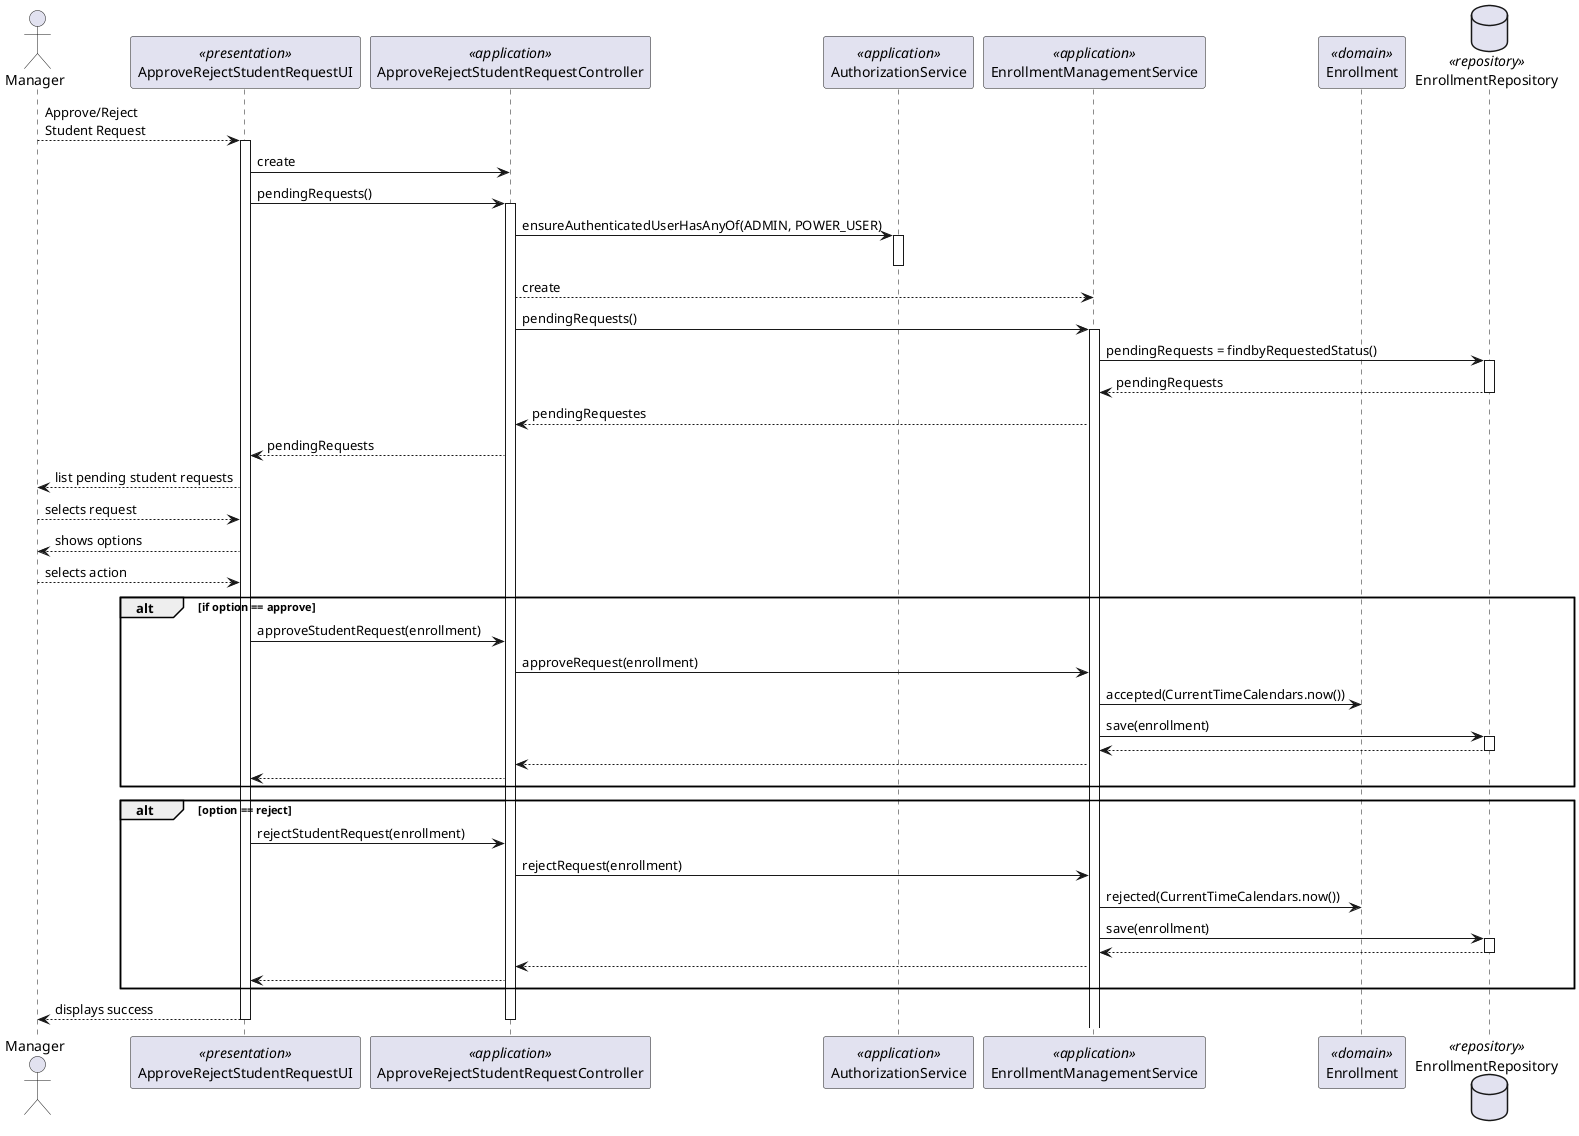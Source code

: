 @startuml
'http://plantuml.com/skinparam.html
skinparam handwritten false
skinparam packageStyle rect
skinparam defaultFontName FG Virgil
skinparam shadowing false

actor Manager as Actor
participant ApproveRejectStudentRequestUI as UI <<presentation>>
participant ApproveRejectStudentRequestController as Controller <<application>>
participant AuthorizationService  as authz <<application>>
participant EnrollmentManagementService as enrollSvc <<application>>
participant Enrollment as enrollment <<domain>>
database EnrollmentRepository as Repository <<repository>>


Actor --> UI: Approve/Reject \nStudent Request
activate UI
    UI -> Controller: create

    UI -> Controller: pendingRequests()
    activate Controller

        Controller -> authz: ensureAuthenticatedUserHasAnyOf(ADMIN, POWER_USER)
        activate authz
        deactivate authz
        Controller --> enrollSvc : create


Controller -> enrollSvc : pendingRequests()
   activate enrollSvc
            enrollSvc -> Repository: pendingRequests = findbyRequestedStatus()
            activate Repository
            Repository --> enrollSvc : pendingRequests
            deactivate Repository
            enrollSvc --> Controller : pendingRequestes
            Controller --> UI : pendingRequests





        UI-->Actor: list pending student requests

        Actor --> UI : selects request
        UI --> Actor : shows options
        Actor --> UI : selects action

        alt if option == approve
        UI -> Controller : approveStudentRequest(enrollment)

        Controller -> enrollSvc : approveRequest(enrollment)
        enrollSvc ->  enrollment : accepted(CurrentTimeCalendars.now())

        enrollSvc ->  Repository : save(enrollment)
                activate Repository

        Repository --> enrollSvc
                deactivate Repository
                enrollSvc -->  Controller
                Controller --> UI
                end

        alt option == reject
         UI -> Controller : rejectStudentRequest(enrollment)
                Controller -> enrollSvc : rejectRequest(enrollment)
                enrollSvc ->  enrollment : rejected(CurrentTimeCalendars.now())
                enrollSvc ->  Repository : save(enrollment)
        activate Repository
        Repository --> enrollSvc
        deactivate Repository
        enrollSvc -->  Controller
        Controller --> UI
        end
        UI --> Actor : displays success


        deactivate Controller
deactivate UI
@enduml